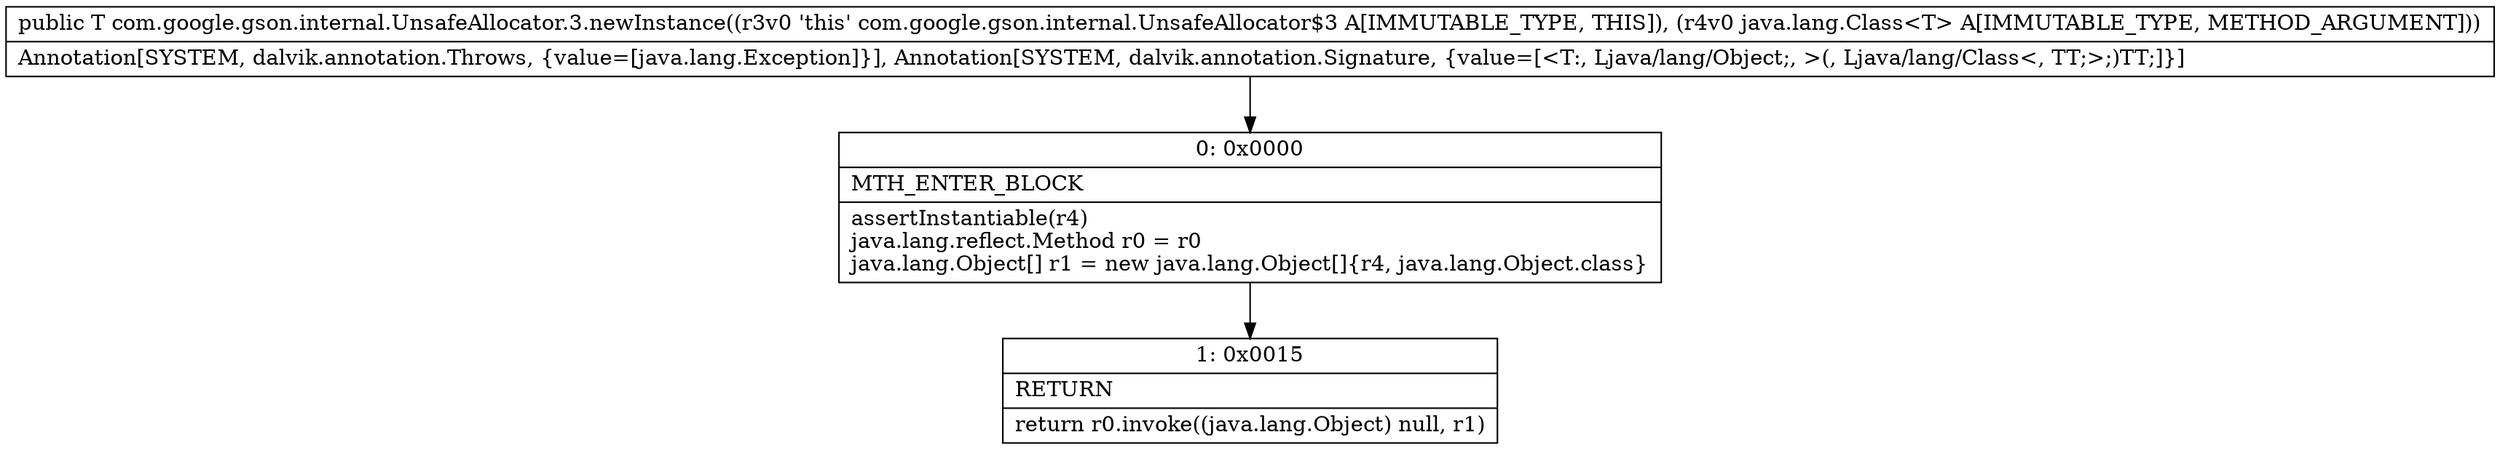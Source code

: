 digraph "CFG forcom.google.gson.internal.UnsafeAllocator.3.newInstance(Ljava\/lang\/Class;)Ljava\/lang\/Object;" {
Node_0 [shape=record,label="{0\:\ 0x0000|MTH_ENTER_BLOCK\l|assertInstantiable(r4)\ljava.lang.reflect.Method r0 = r0\ljava.lang.Object[] r1 = new java.lang.Object[]\{r4, java.lang.Object.class\}\l}"];
Node_1 [shape=record,label="{1\:\ 0x0015|RETURN\l|return r0.invoke((java.lang.Object) null, r1)\l}"];
MethodNode[shape=record,label="{public T com.google.gson.internal.UnsafeAllocator.3.newInstance((r3v0 'this' com.google.gson.internal.UnsafeAllocator$3 A[IMMUTABLE_TYPE, THIS]), (r4v0 java.lang.Class\<T\> A[IMMUTABLE_TYPE, METHOD_ARGUMENT]))  | Annotation[SYSTEM, dalvik.annotation.Throws, \{value=[java.lang.Exception]\}], Annotation[SYSTEM, dalvik.annotation.Signature, \{value=[\<T:, Ljava\/lang\/Object;, \>(, Ljava\/lang\/Class\<, TT;\>;)TT;]\}]\l}"];
MethodNode -> Node_0;
Node_0 -> Node_1;
}

